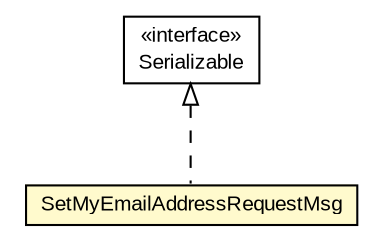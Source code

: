 #!/usr/local/bin/dot
#
# Class diagram 
# Generated by UMLGraph version R5_6-24-gf6e263 (http://www.umlgraph.org/)
#

digraph G {
	edge [fontname="arial",fontsize=10,labelfontname="arial",labelfontsize=10];
	node [fontname="arial",fontsize=10,shape=plaintext];
	nodesep=0.25;
	ranksep=0.5;
	// org.miloss.fgsms.services.interfaces.policyconfiguration.SetMyEmailAddressRequestMsg
	c367190 [label=<<table title="org.miloss.fgsms.services.interfaces.policyconfiguration.SetMyEmailAddressRequestMsg" border="0" cellborder="1" cellspacing="0" cellpadding="2" port="p" bgcolor="lemonChiffon" href="./SetMyEmailAddressRequestMsg.html">
		<tr><td><table border="0" cellspacing="0" cellpadding="1">
<tr><td align="center" balign="center"> SetMyEmailAddressRequestMsg </td></tr>
		</table></td></tr>
		</table>>, URL="./SetMyEmailAddressRequestMsg.html", fontname="arial", fontcolor="black", fontsize=10.0];
	//org.miloss.fgsms.services.interfaces.policyconfiguration.SetMyEmailAddressRequestMsg implements java.io.Serializable
	c367544:p -> c367190:p [dir=back,arrowtail=empty,style=dashed];
	// java.io.Serializable
	c367544 [label=<<table title="java.io.Serializable" border="0" cellborder="1" cellspacing="0" cellpadding="2" port="p" href="http://java.sun.com/j2se/1.4.2/docs/api/java/io/Serializable.html">
		<tr><td><table border="0" cellspacing="0" cellpadding="1">
<tr><td align="center" balign="center"> &#171;interface&#187; </td></tr>
<tr><td align="center" balign="center"> Serializable </td></tr>
		</table></td></tr>
		</table>>, URL="http://java.sun.com/j2se/1.4.2/docs/api/java/io/Serializable.html", fontname="arial", fontcolor="black", fontsize=10.0];
}

